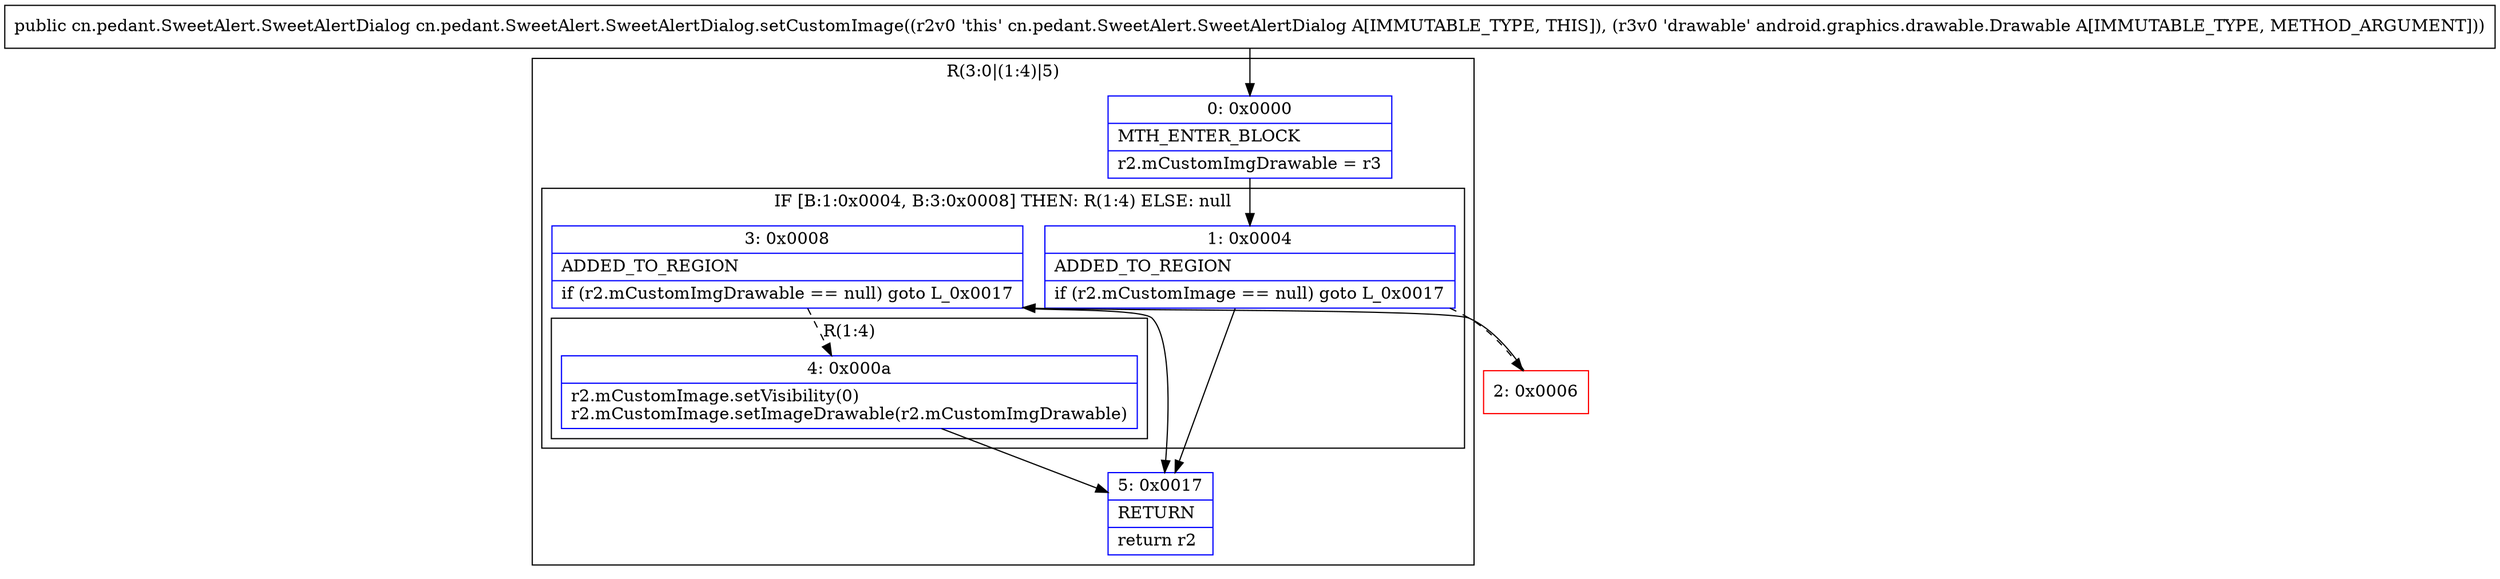 digraph "CFG forcn.pedant.SweetAlert.SweetAlertDialog.setCustomImage(Landroid\/graphics\/drawable\/Drawable;)Lcn\/pedant\/SweetAlert\/SweetAlertDialog;" {
subgraph cluster_Region_1498682212 {
label = "R(3:0|(1:4)|5)";
node [shape=record,color=blue];
Node_0 [shape=record,label="{0\:\ 0x0000|MTH_ENTER_BLOCK\l|r2.mCustomImgDrawable = r3\l}"];
subgraph cluster_IfRegion_745610869 {
label = "IF [B:1:0x0004, B:3:0x0008] THEN: R(1:4) ELSE: null";
node [shape=record,color=blue];
Node_1 [shape=record,label="{1\:\ 0x0004|ADDED_TO_REGION\l|if (r2.mCustomImage == null) goto L_0x0017\l}"];
Node_3 [shape=record,label="{3\:\ 0x0008|ADDED_TO_REGION\l|if (r2.mCustomImgDrawable == null) goto L_0x0017\l}"];
subgraph cluster_Region_913951304 {
label = "R(1:4)";
node [shape=record,color=blue];
Node_4 [shape=record,label="{4\:\ 0x000a|r2.mCustomImage.setVisibility(0)\lr2.mCustomImage.setImageDrawable(r2.mCustomImgDrawable)\l}"];
}
}
Node_5 [shape=record,label="{5\:\ 0x0017|RETURN\l|return r2\l}"];
}
Node_2 [shape=record,color=red,label="{2\:\ 0x0006}"];
MethodNode[shape=record,label="{public cn.pedant.SweetAlert.SweetAlertDialog cn.pedant.SweetAlert.SweetAlertDialog.setCustomImage((r2v0 'this' cn.pedant.SweetAlert.SweetAlertDialog A[IMMUTABLE_TYPE, THIS]), (r3v0 'drawable' android.graphics.drawable.Drawable A[IMMUTABLE_TYPE, METHOD_ARGUMENT])) }"];
MethodNode -> Node_0;
Node_0 -> Node_1;
Node_1 -> Node_2[style=dashed];
Node_1 -> Node_5;
Node_3 -> Node_4[style=dashed];
Node_3 -> Node_5;
Node_4 -> Node_5;
Node_2 -> Node_3;
}

